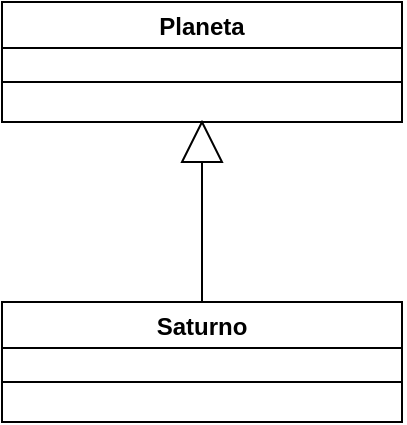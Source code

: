 <mxfile>
    <diagram id="SHIFhksYB3YXhxBMLCgE" name="1">
        <mxGraphModel dx="674" dy="396" grid="1" gridSize="10" guides="1" tooltips="1" connect="1" arrows="1" fold="1" page="1" pageScale="1" pageWidth="827" pageHeight="1169" math="0" shadow="0">
            <root>
                <mxCell id="0"/>
                <mxCell id="1" parent="0"/>
                <mxCell id="2" value="Planeta" style="swimlane;" vertex="1" parent="1">
                    <mxGeometry x="250" y="110" width="200" height="60" as="geometry"/>
                </mxCell>
                <mxCell id="3" value="Saturno" style="swimlane;" vertex="1" parent="1">
                    <mxGeometry x="250" y="260" width="200" height="60" as="geometry"/>
                </mxCell>
                <mxCell id="4" value="" style="endArrow=none;html=1;" edge="1" parent="1">
                    <mxGeometry width="50" height="50" relative="1" as="geometry">
                        <mxPoint x="250" y="150" as="sourcePoint"/>
                        <mxPoint x="450" y="150" as="targetPoint"/>
                        <Array as="points"/>
                    </mxGeometry>
                </mxCell>
                <mxCell id="5" value="" style="endArrow=none;html=1;" edge="1" parent="1">
                    <mxGeometry width="50" height="50" relative="1" as="geometry">
                        <mxPoint x="250" y="300" as="sourcePoint"/>
                        <mxPoint x="450" y="300" as="targetPoint"/>
                    </mxGeometry>
                </mxCell>
                <mxCell id="6" value="" style="triangle;whiteSpace=wrap;html=1;rotation=-90;" vertex="1" parent="1">
                    <mxGeometry x="340" y="170" width="20" height="20" as="geometry"/>
                </mxCell>
                <mxCell id="7" value="" style="endArrow=none;html=1;entryX=0;entryY=0.5;entryDx=0;entryDy=0;exitX=0.5;exitY=0;exitDx=0;exitDy=0;" edge="1" parent="1" source="3" target="6">
                    <mxGeometry width="50" height="50" relative="1" as="geometry">
                        <mxPoint x="320" y="230" as="sourcePoint"/>
                        <mxPoint x="370" y="180" as="targetPoint"/>
                    </mxGeometry>
                </mxCell>
            </root>
        </mxGraphModel>
    </diagram>
    <diagram id="Ieo4evU1jxTXM3gGAORK" name="2">
        <mxGraphModel dx="674" dy="396" grid="1" gridSize="10" guides="1" tooltips="1" connect="1" arrows="1" fold="1" page="1" pageScale="1" pageWidth="827" pageHeight="1169" math="0" shadow="0">
            <root>
                <mxCell id="Ku6AVWWmfI3frulqN_ut-0"/>
                <mxCell id="Ku6AVWWmfI3frulqN_ut-1" parent="Ku6AVWWmfI3frulqN_ut-0"/>
                <mxCell id="JPvDFKEbCrhP9NBRvPzX-0" value="Lista" style="swimlane;" vertex="1" parent="Ku6AVWWmfI3frulqN_ut-1">
                    <mxGeometry x="250" y="110" width="200" height="60" as="geometry"/>
                </mxCell>
                <mxCell id="JPvDFKEbCrhP9NBRvPzX-1" value="Directorio Telefónico" style="swimlane;" vertex="1" parent="Ku6AVWWmfI3frulqN_ut-1">
                    <mxGeometry x="250" y="260" width="200" height="60" as="geometry"/>
                </mxCell>
                <mxCell id="JPvDFKEbCrhP9NBRvPzX-2" value="" style="endArrow=none;html=1;" edge="1" parent="Ku6AVWWmfI3frulqN_ut-1">
                    <mxGeometry width="50" height="50" relative="1" as="geometry">
                        <mxPoint x="250" y="150" as="sourcePoint"/>
                        <mxPoint x="450" y="150" as="targetPoint"/>
                        <Array as="points"/>
                    </mxGeometry>
                </mxCell>
                <mxCell id="JPvDFKEbCrhP9NBRvPzX-3" value="" style="endArrow=none;html=1;" edge="1" parent="Ku6AVWWmfI3frulqN_ut-1">
                    <mxGeometry width="50" height="50" relative="1" as="geometry">
                        <mxPoint x="250" y="300" as="sourcePoint"/>
                        <mxPoint x="450" y="300" as="targetPoint"/>
                    </mxGeometry>
                </mxCell>
                <mxCell id="JPvDFKEbCrhP9NBRvPzX-4" value="" style="endArrow=classic;html=1;exitX=0.5;exitY=0;exitDx=0;exitDy=0;entryX=0.5;entryY=1;entryDx=0;entryDy=0;" edge="1" parent="Ku6AVWWmfI3frulqN_ut-1" source="JPvDFKEbCrhP9NBRvPzX-1" target="JPvDFKEbCrhP9NBRvPzX-0">
                    <mxGeometry width="50" height="50" relative="1" as="geometry">
                        <mxPoint x="320" y="230" as="sourcePoint"/>
                        <mxPoint x="370" y="180" as="targetPoint"/>
                    </mxGeometry>
                </mxCell>
            </root>
        </mxGraphModel>
    </diagram>
    <diagram id="1AHpoM7PYn16T6Ns39DD" name="3">
        <mxGraphModel dx="674" dy="396" grid="1" gridSize="10" guides="1" tooltips="1" connect="1" arrows="1" fold="1" page="1" pageScale="1" pageWidth="827" pageHeight="1169" math="0" shadow="0">
            <root>
                <mxCell id="Aut7OoKGIcXG5_gpN2sl-0"/>
                <mxCell id="Aut7OoKGIcXG5_gpN2sl-1" parent="Aut7OoKGIcXG5_gpN2sl-0"/>
                <mxCell id="0344NERwRrEDm4qNhIwg-0" value="Animal de compañía" style="swimlane;" vertex="1" parent="Aut7OoKGIcXG5_gpN2sl-1">
                    <mxGeometry x="250" y="110" width="200" height="60" as="geometry"/>
                </mxCell>
                <mxCell id="0344NERwRrEDm4qNhIwg-1" value="Perro" style="swimlane;" vertex="1" parent="Aut7OoKGIcXG5_gpN2sl-1">
                    <mxGeometry x="250" y="260" width="200" height="60" as="geometry"/>
                </mxCell>
                <mxCell id="0344NERwRrEDm4qNhIwg-2" value="" style="endArrow=none;html=1;" edge="1" parent="Aut7OoKGIcXG5_gpN2sl-1">
                    <mxGeometry width="50" height="50" relative="1" as="geometry">
                        <mxPoint x="250" y="150" as="sourcePoint"/>
                        <mxPoint x="450" y="150" as="targetPoint"/>
                        <Array as="points"/>
                    </mxGeometry>
                </mxCell>
                <mxCell id="0344NERwRrEDm4qNhIwg-3" value="" style="endArrow=none;html=1;" edge="1" parent="Aut7OoKGIcXG5_gpN2sl-1">
                    <mxGeometry width="50" height="50" relative="1" as="geometry">
                        <mxPoint x="250" y="300" as="sourcePoint"/>
                        <mxPoint x="450" y="300" as="targetPoint"/>
                    </mxGeometry>
                </mxCell>
                <mxCell id="0344NERwRrEDm4qNhIwg-4" value="" style="triangle;whiteSpace=wrap;html=1;rotation=-90;" vertex="1" parent="Aut7OoKGIcXG5_gpN2sl-1">
                    <mxGeometry x="340" y="170" width="20" height="20" as="geometry"/>
                </mxCell>
                <mxCell id="0344NERwRrEDm4qNhIwg-5" value="" style="endArrow=none;html=1;entryX=0;entryY=0.5;entryDx=0;entryDy=0;exitX=0.5;exitY=0;exitDx=0;exitDy=0;" edge="1" parent="Aut7OoKGIcXG5_gpN2sl-1" source="0344NERwRrEDm4qNhIwg-1" target="0344NERwRrEDm4qNhIwg-4">
                    <mxGeometry width="50" height="50" relative="1" as="geometry">
                        <mxPoint x="320" y="230" as="sourcePoint"/>
                        <mxPoint x="370" y="180" as="targetPoint"/>
                    </mxGeometry>
                </mxCell>
            </root>
        </mxGraphModel>
    </diagram>
    <diagram id="ieROAvS5e3yh0t5rnoDx" name="4">
        <mxGraphModel dx="674" dy="396" grid="1" gridSize="10" guides="1" tooltips="1" connect="1" arrows="1" fold="1" page="1" pageScale="1" pageWidth="827" pageHeight="1169" math="0" shadow="0">
            <root>
                <mxCell id="peuxIVA3Ku62Y6vbc3ja-0"/>
                <mxCell id="peuxIVA3Ku62Y6vbc3ja-1" parent="peuxIVA3Ku62Y6vbc3ja-0"/>
                <mxCell id="zHj2xAcWstJGyWOE8F3e-0" value="Dos ruedas" style="swimlane;startSize=23;" vertex="1" parent="peuxIVA3Ku62Y6vbc3ja-1">
                    <mxGeometry x="250" y="110" width="200" height="60" as="geometry"/>
                </mxCell>
                <mxCell id="zHj2xAcWstJGyWOE8F3e-1" value="Bicicleta" style="swimlane;" vertex="1" parent="peuxIVA3Ku62Y6vbc3ja-1">
                    <mxGeometry x="250" y="260" width="200" height="60" as="geometry"/>
                </mxCell>
                <mxCell id="zHj2xAcWstJGyWOE8F3e-2" value="" style="endArrow=none;html=1;" edge="1" parent="peuxIVA3Ku62Y6vbc3ja-1">
                    <mxGeometry width="50" height="50" relative="1" as="geometry">
                        <mxPoint x="250" y="150" as="sourcePoint"/>
                        <mxPoint x="450" y="150" as="targetPoint"/>
                        <Array as="points"/>
                    </mxGeometry>
                </mxCell>
                <mxCell id="zHj2xAcWstJGyWOE8F3e-3" value="" style="endArrow=none;html=1;" edge="1" parent="peuxIVA3Ku62Y6vbc3ja-1">
                    <mxGeometry width="50" height="50" relative="1" as="geometry">
                        <mxPoint x="250" y="300" as="sourcePoint"/>
                        <mxPoint x="450" y="300" as="targetPoint"/>
                    </mxGeometry>
                </mxCell>
                <mxCell id="zHj2xAcWstJGyWOE8F3e-4" value="" style="endArrow=classic;html=1;exitX=0.5;exitY=0;exitDx=0;exitDy=0;entryX=0.5;entryY=1;entryDx=0;entryDy=0;" edge="1" parent="peuxIVA3Ku62Y6vbc3ja-1" source="zHj2xAcWstJGyWOE8F3e-1" target="zHj2xAcWstJGyWOE8F3e-0">
                    <mxGeometry width="50" height="50" relative="1" as="geometry">
                        <mxPoint x="320" y="230" as="sourcePoint"/>
                        <mxPoint x="370" y="180" as="targetPoint"/>
                    </mxGeometry>
                </mxCell>
            </root>
        </mxGraphModel>
    </diagram>
</mxfile>